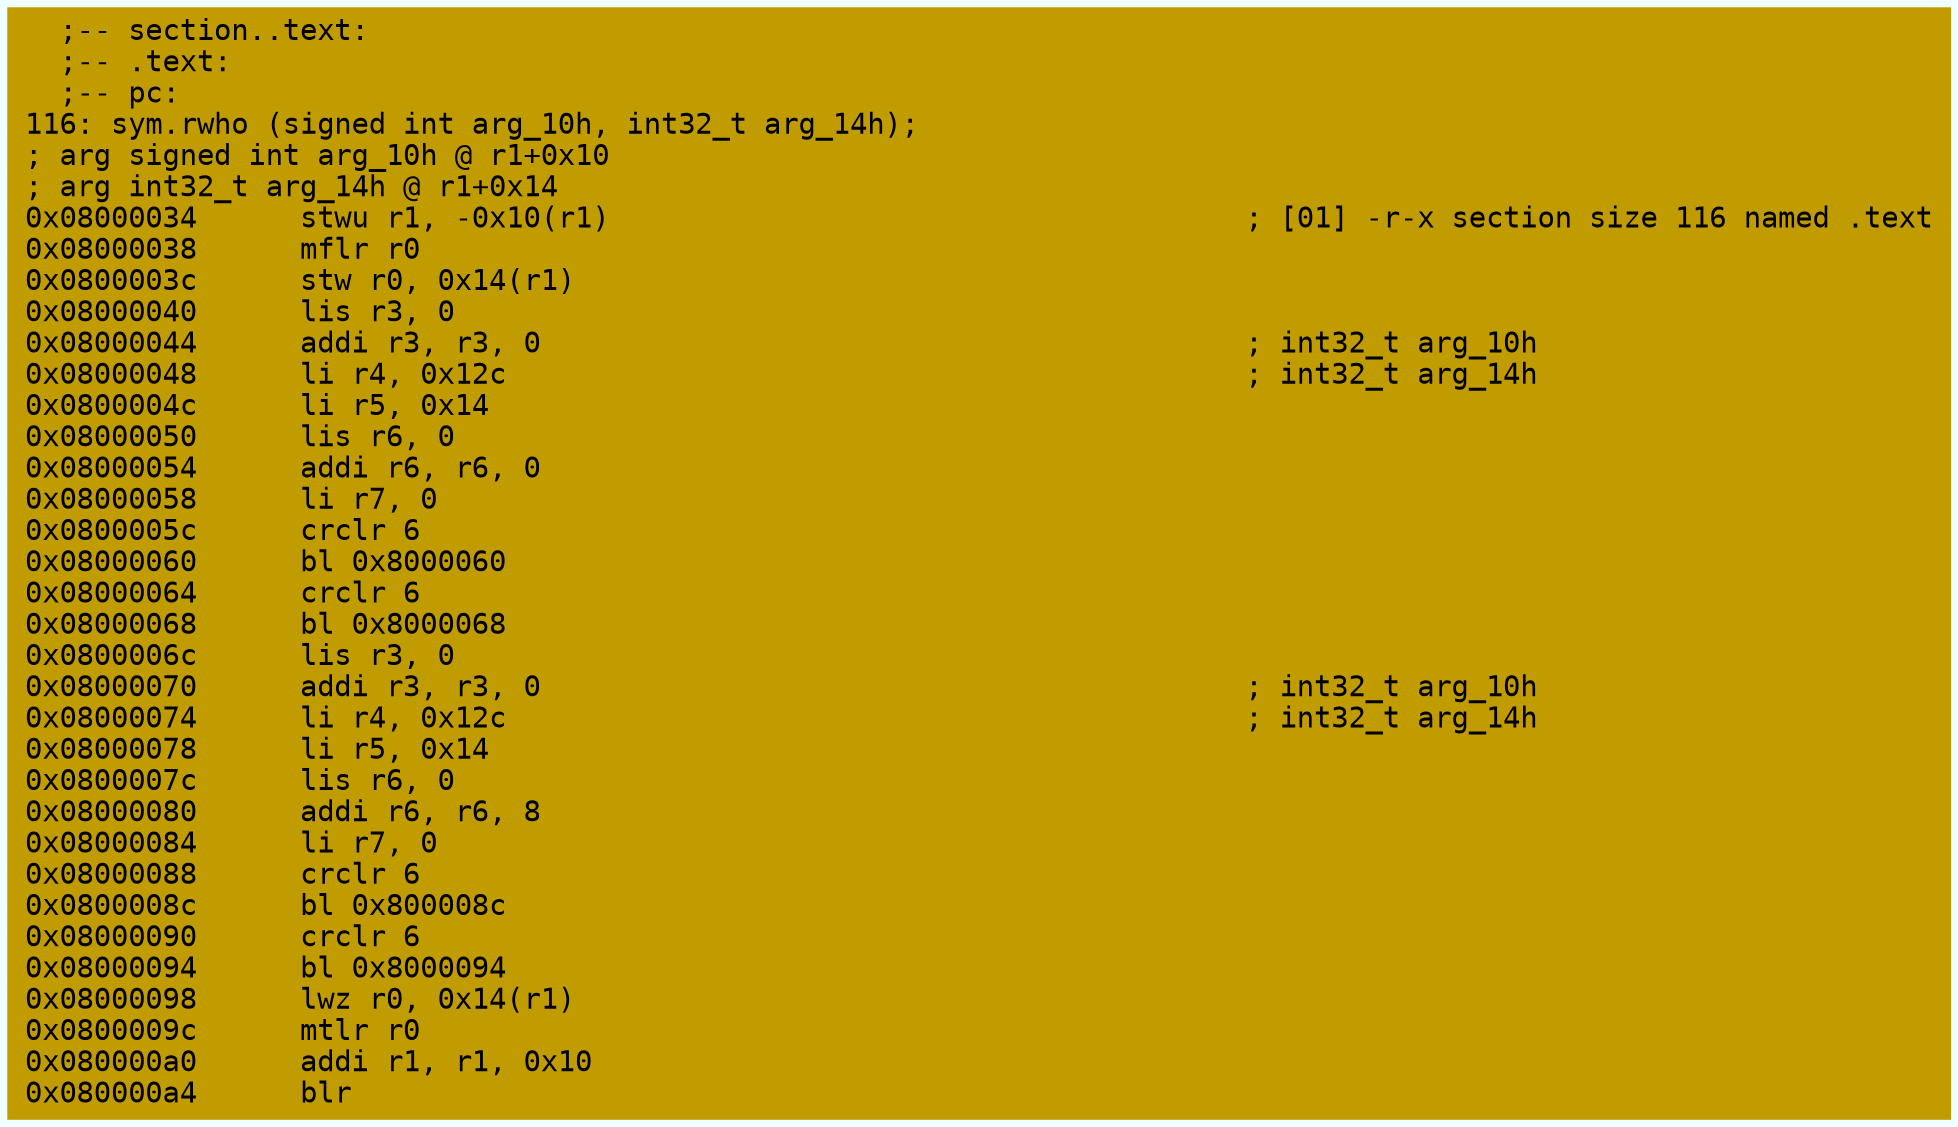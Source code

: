 digraph code {
	graph [bgcolor=azure fontsize=8 fontname="Courier" splines="ortho"];
	node [fillcolor=gray style=filled shape=box];
	edge [arrowhead="normal"];
	"0x08000034" [URL="sym.rwho/0x08000034", fillcolor="#c19c00",color="#c19c00", fontname="Courier",label="  ;-- section..text:\l  ;-- .text:\l  ;-- pc:\l116: sym.rwho (signed int arg_10h, int32_t arg_14h);\l; arg signed int arg_10h @ r1+0x10\l; arg int32_t arg_14h @ r1+0x14\l0x08000034      stwu r1, -0x10(r1)                                     ; [01] -r-x section size 116 named .text\l0x08000038      mflr r0\l0x0800003c      stw r0, 0x14(r1)\l0x08000040      lis r3, 0\l0x08000044      addi r3, r3, 0                                         ; int32_t arg_10h\l0x08000048      li r4, 0x12c                                           ; int32_t arg_14h\l0x0800004c      li r5, 0x14\l0x08000050      lis r6, 0\l0x08000054      addi r6, r6, 0\l0x08000058      li r7, 0\l0x0800005c      crclr 6\l0x08000060      bl 0x8000060\l0x08000064      crclr 6\l0x08000068      bl 0x8000068\l0x0800006c      lis r3, 0\l0x08000070      addi r3, r3, 0                                         ; int32_t arg_10h\l0x08000074      li r4, 0x12c                                           ; int32_t arg_14h\l0x08000078      li r5, 0x14\l0x0800007c      lis r6, 0\l0x08000080      addi r6, r6, 8\l0x08000084      li r7, 0\l0x08000088      crclr 6\l0x0800008c      bl 0x800008c\l0x08000090      crclr 6\l0x08000094      bl 0x8000094\l0x08000098      lwz r0, 0x14(r1)\l0x0800009c      mtlr r0\l0x080000a0      addi r1, r1, 0x10\l0x080000a4      blr\l"]
}
